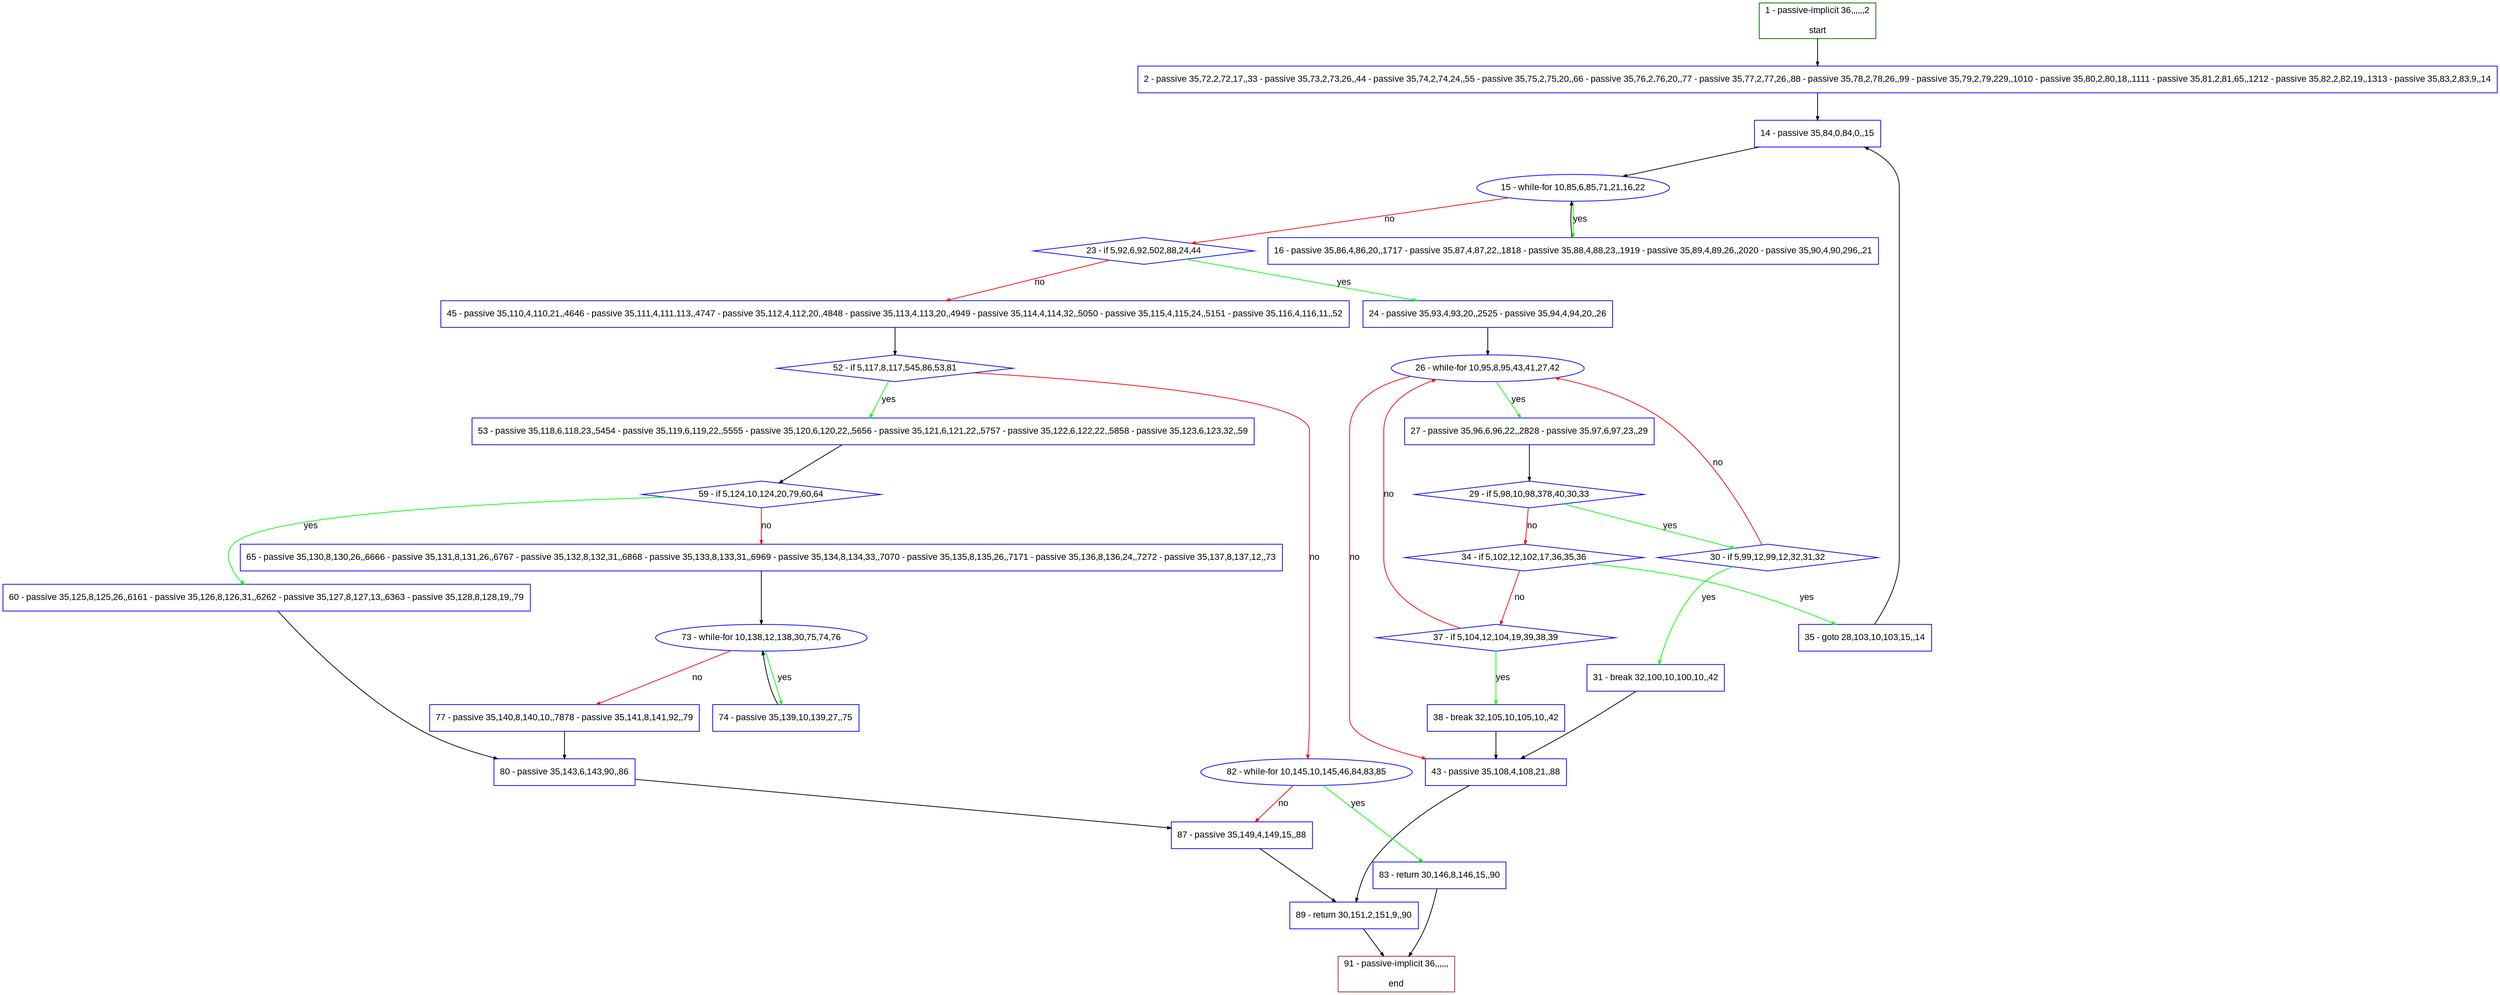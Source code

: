 digraph "" {
  graph [pack="true", label="", fontsize="12", packmode="clust", fontname="Arial", fillcolor="#FFFFCC", bgcolor="white", style="rounded,filled", compound="true"];
  node [node_initialized="no", label="", color="grey", fontsize="12", fillcolor="white", fontname="Arial", style="filled", shape="rectangle", compound="true", fixedsize="false"];
  edge [fontcolor="black", arrowhead="normal", arrowtail="none", arrowsize="0.5", ltail="", label="", color="black", fontsize="12", lhead="", fontname="Arial", dir="forward", compound="true"];
  __N1 [label="2 - passive 35,72,2,72,17,,33 - passive 35,73,2,73,26,,44 - passive 35,74,2,74,24,,55 - passive 35,75,2,75,20,,66 - passive 35,76,2,76,20,,77 - passive 35,77,2,77,26,,88 - passive 35,78,2,78,26,,99 - passive 35,79,2,79,229,,1010 - passive 35,80,2,80,18,,1111 - passive 35,81,2,81,65,,1212 - passive 35,82,2,82,19,,1313 - passive 35,83,2,83,9,,14", color="#0000ff", fillcolor="#ffffff", style="filled", shape="box"];
  __N2 [label="1 - passive-implicit 36,,,,,,2\n\nstart", color="#006400", fillcolor="#ffffff", style="filled", shape="box"];
  __N3 [label="14 - passive 35,84,0,84,0,,15", color="#0000ff", fillcolor="#ffffff", style="filled", shape="box"];
  __N4 [label="15 - while-for 10,85,6,85,71,21,16,22", color="#0000ff", fillcolor="#ffffff", style="filled", shape="oval"];
  __N5 [label="16 - passive 35,86,4,86,20,,1717 - passive 35,87,4,87,22,,1818 - passive 35,88,4,88,23,,1919 - passive 35,89,4,89,26,,2020 - passive 35,90,4,90,296,,21", color="#0000ff", fillcolor="#ffffff", style="filled", shape="box"];
  __N6 [label="23 - if 5,92,6,92,502,88,24,44", color="#0000ff", fillcolor="#ffffff", style="filled", shape="diamond"];
  __N7 [label="24 - passive 35,93,4,93,20,,2525 - passive 35,94,4,94,20,,26", color="#0000ff", fillcolor="#ffffff", style="filled", shape="box"];
  __N8 [label="45 - passive 35,110,4,110,21,,4646 - passive 35,111,4,111,113,,4747 - passive 35,112,4,112,20,,4848 - passive 35,113,4,113,20,,4949 - passive 35,114,4,114,32,,5050 - passive 35,115,4,115,24,,5151 - passive 35,116,4,116,11,,52", color="#0000ff", fillcolor="#ffffff", style="filled", shape="box"];
  __N9 [label="26 - while-for 10,95,8,95,43,41,27,42", color="#0000ff", fillcolor="#ffffff", style="filled", shape="oval"];
  __N10 [label="27 - passive 35,96,6,96,22,,2828 - passive 35,97,6,97,23,,29", color="#0000ff", fillcolor="#ffffff", style="filled", shape="box"];
  __N11 [label="43 - passive 35,108,4,108,21,,88", color="#0000ff", fillcolor="#ffffff", style="filled", shape="box"];
  __N12 [label="29 - if 5,98,10,98,378,40,30,33", color="#0000ff", fillcolor="#ffffff", style="filled", shape="diamond"];
  __N13 [label="30 - if 5,99,12,99,12,32,31,32", color="#0000ff", fillcolor="#ffffff", style="filled", shape="diamond"];
  __N14 [label="34 - if 5,102,12,102,17,36,35,36", color="#0000ff", fillcolor="#ffffff", style="filled", shape="diamond"];
  __N15 [label="31 - break 32,100,10,100,10,,42", color="#0000ff", fillcolor="#ffffff", style="filled", shape="box"];
  __N16 [label="35 - goto 28,103,10,103,15,,14", color="#0000ff", fillcolor="#ffffff", style="filled", shape="box"];
  __N17 [label="37 - if 5,104,12,104,19,39,38,39", color="#0000ff", fillcolor="#ffffff", style="filled", shape="diamond"];
  __N18 [label="38 - break 32,105,10,105,10,,42", color="#0000ff", fillcolor="#ffffff", style="filled", shape="box"];
  __N19 [label="89 - return 30,151,2,151,9,,90", color="#0000ff", fillcolor="#ffffff", style="filled", shape="box"];
  __N20 [label="52 - if 5,117,8,117,545,86,53,81", color="#0000ff", fillcolor="#ffffff", style="filled", shape="diamond"];
  __N21 [label="53 - passive 35,118,6,118,23,,5454 - passive 35,119,6,119,22,,5555 - passive 35,120,6,120,22,,5656 - passive 35,121,6,121,22,,5757 - passive 35,122,6,122,22,,5858 - passive 35,123,6,123,32,,59", color="#0000ff", fillcolor="#ffffff", style="filled", shape="box"];
  __N22 [label="82 - while-for 10,145,10,145,46,84,83,85", color="#0000ff", fillcolor="#ffffff", style="filled", shape="oval"];
  __N23 [label="59 - if 5,124,10,124,20,79,60,64", color="#0000ff", fillcolor="#ffffff", style="filled", shape="diamond"];
  __N24 [label="60 - passive 35,125,8,125,26,,6161 - passive 35,126,8,126,31,,6262 - passive 35,127,8,127,13,,6363 - passive 35,128,8,128,19,,79", color="#0000ff", fillcolor="#ffffff", style="filled", shape="box"];
  __N25 [label="65 - passive 35,130,8,130,26,,6666 - passive 35,131,8,131,26,,6767 - passive 35,132,8,132,31,,6868 - passive 35,133,8,133,31,,6969 - passive 35,134,8,134,33,,7070 - passive 35,135,8,135,26,,7171 - passive 35,136,8,136,24,,7272 - passive 35,137,8,137,12,,73", color="#0000ff", fillcolor="#ffffff", style="filled", shape="box"];
  __N26 [label="80 - passive 35,143,6,143,90,,86", color="#0000ff", fillcolor="#ffffff", style="filled", shape="box"];
  __N27 [label="73 - while-for 10,138,12,138,30,75,74,76", color="#0000ff", fillcolor="#ffffff", style="filled", shape="oval"];
  __N28 [label="74 - passive 35,139,10,139,27,,75", color="#0000ff", fillcolor="#ffffff", style="filled", shape="box"];
  __N29 [label="77 - passive 35,140,8,140,10,,7878 - passive 35,141,8,141,92,,79", color="#0000ff", fillcolor="#ffffff", style="filled", shape="box"];
  __N30 [label="87 - passive 35,149,4,149,15,,88", color="#0000ff", fillcolor="#ffffff", style="filled", shape="box"];
  __N31 [label="83 - return 30,146,8,146,15,,90", color="#0000ff", fillcolor="#ffffff", style="filled", shape="box"];
  __N32 [label="91 - passive-implicit 36,,,,,,\n\nend", color="#a52a2a", fillcolor="#ffffff", style="filled", shape="box"];
  __N2 -> __N1 [arrowhead="normal", arrowtail="none", color="#000000", label="", dir="forward"];
  __N1 -> __N3 [arrowhead="normal", arrowtail="none", color="#000000", label="", dir="forward"];
  __N3 -> __N4 [arrowhead="normal", arrowtail="none", color="#000000", label="", dir="forward"];
  __N4 -> __N5 [arrowhead="normal", arrowtail="none", color="#00ff00", label="yes", dir="forward"];
  __N5 -> __N4 [arrowhead="normal", arrowtail="none", color="#000000", label="", dir="forward"];
  __N4 -> __N6 [arrowhead="normal", arrowtail="none", color="#ff0000", label="no", dir="forward"];
  __N6 -> __N7 [arrowhead="normal", arrowtail="none", color="#00ff00", label="yes", dir="forward"];
  __N6 -> __N8 [arrowhead="normal", arrowtail="none", color="#ff0000", label="no", dir="forward"];
  __N7 -> __N9 [arrowhead="normal", arrowtail="none", color="#000000", label="", dir="forward"];
  __N9 -> __N10 [arrowhead="normal", arrowtail="none", color="#00ff00", label="yes", dir="forward"];
  __N9 -> __N11 [arrowhead="normal", arrowtail="none", color="#ff0000", label="no", dir="forward"];
  __N10 -> __N12 [arrowhead="normal", arrowtail="none", color="#000000", label="", dir="forward"];
  __N12 -> __N13 [arrowhead="normal", arrowtail="none", color="#00ff00", label="yes", dir="forward"];
  __N12 -> __N14 [arrowhead="normal", arrowtail="none", color="#ff0000", label="no", dir="forward"];
  __N13 -> __N9 [arrowhead="normal", arrowtail="none", color="#ff0000", label="no", dir="forward"];
  __N13 -> __N15 [arrowhead="normal", arrowtail="none", color="#00ff00", label="yes", dir="forward"];
  __N15 -> __N11 [arrowhead="normal", arrowtail="none", color="#000000", label="", dir="forward"];
  __N14 -> __N16 [arrowhead="normal", arrowtail="none", color="#00ff00", label="yes", dir="forward"];
  __N14 -> __N17 [arrowhead="normal", arrowtail="none", color="#ff0000", label="no", dir="forward"];
  __N16 -> __N3 [arrowhead="normal", arrowtail="none", color="#000000", label="", dir="forward"];
  __N17 -> __N9 [arrowhead="normal", arrowtail="none", color="#ff0000", label="no", dir="forward"];
  __N17 -> __N18 [arrowhead="normal", arrowtail="none", color="#00ff00", label="yes", dir="forward"];
  __N18 -> __N11 [arrowhead="normal", arrowtail="none", color="#000000", label="", dir="forward"];
  __N11 -> __N19 [arrowhead="normal", arrowtail="none", color="#000000", label="", dir="forward"];
  __N8 -> __N20 [arrowhead="normal", arrowtail="none", color="#000000", label="", dir="forward"];
  __N20 -> __N21 [arrowhead="normal", arrowtail="none", color="#00ff00", label="yes", dir="forward"];
  __N20 -> __N22 [arrowhead="normal", arrowtail="none", color="#ff0000", label="no", dir="forward"];
  __N21 -> __N23 [arrowhead="normal", arrowtail="none", color="#000000", label="", dir="forward"];
  __N23 -> __N24 [arrowhead="normal", arrowtail="none", color="#00ff00", label="yes", dir="forward"];
  __N23 -> __N25 [arrowhead="normal", arrowtail="none", color="#ff0000", label="no", dir="forward"];
  __N24 -> __N26 [arrowhead="normal", arrowtail="none", color="#000000", label="", dir="forward"];
  __N25 -> __N27 [arrowhead="normal", arrowtail="none", color="#000000", label="", dir="forward"];
  __N27 -> __N28 [arrowhead="normal", arrowtail="none", color="#00ff00", label="yes", dir="forward"];
  __N28 -> __N27 [arrowhead="normal", arrowtail="none", color="#000000", label="", dir="forward"];
  __N27 -> __N29 [arrowhead="normal", arrowtail="none", color="#ff0000", label="no", dir="forward"];
  __N29 -> __N26 [arrowhead="normal", arrowtail="none", color="#000000", label="", dir="forward"];
  __N26 -> __N30 [arrowhead="normal", arrowtail="none", color="#000000", label="", dir="forward"];
  __N22 -> __N31 [arrowhead="normal", arrowtail="none", color="#00ff00", label="yes", dir="forward"];
  __N22 -> __N30 [arrowhead="normal", arrowtail="none", color="#ff0000", label="no", dir="forward"];
  __N31 -> __N32 [arrowhead="normal", arrowtail="none", color="#000000", label="", dir="forward"];
  __N30 -> __N19 [arrowhead="normal", arrowtail="none", color="#000000", label="", dir="forward"];
  __N19 -> __N32 [arrowhead="normal", arrowtail="none", color="#000000", label="", dir="forward"];
}
